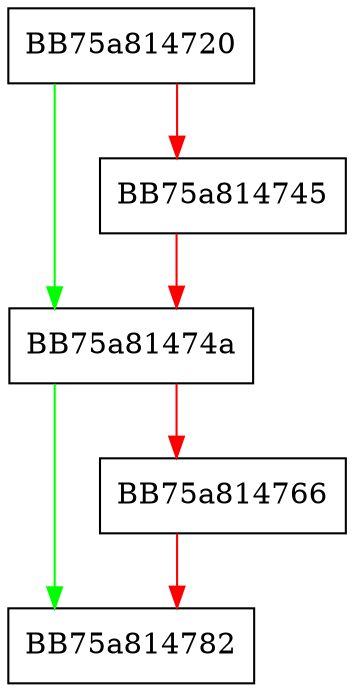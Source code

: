 digraph GetProcessInfoInBuffer {
  node [shape="box"];
  graph [splines=ortho];
  BB75a814720 -> BB75a81474a [color="green"];
  BB75a814720 -> BB75a814745 [color="red"];
  BB75a814745 -> BB75a81474a [color="red"];
  BB75a81474a -> BB75a814782 [color="green"];
  BB75a81474a -> BB75a814766 [color="red"];
  BB75a814766 -> BB75a814782 [color="red"];
}